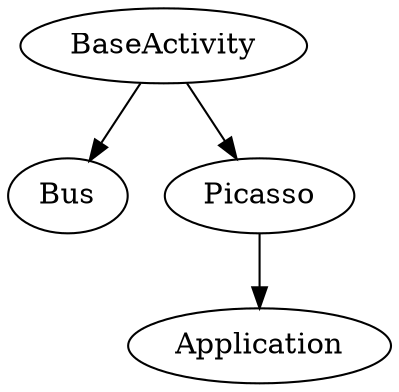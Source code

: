digraph G1 {
  concentrate = true;
  BaseActivity -> Bus;
  BaseActivity -> Picasso;
  Picasso -> Application;
}
